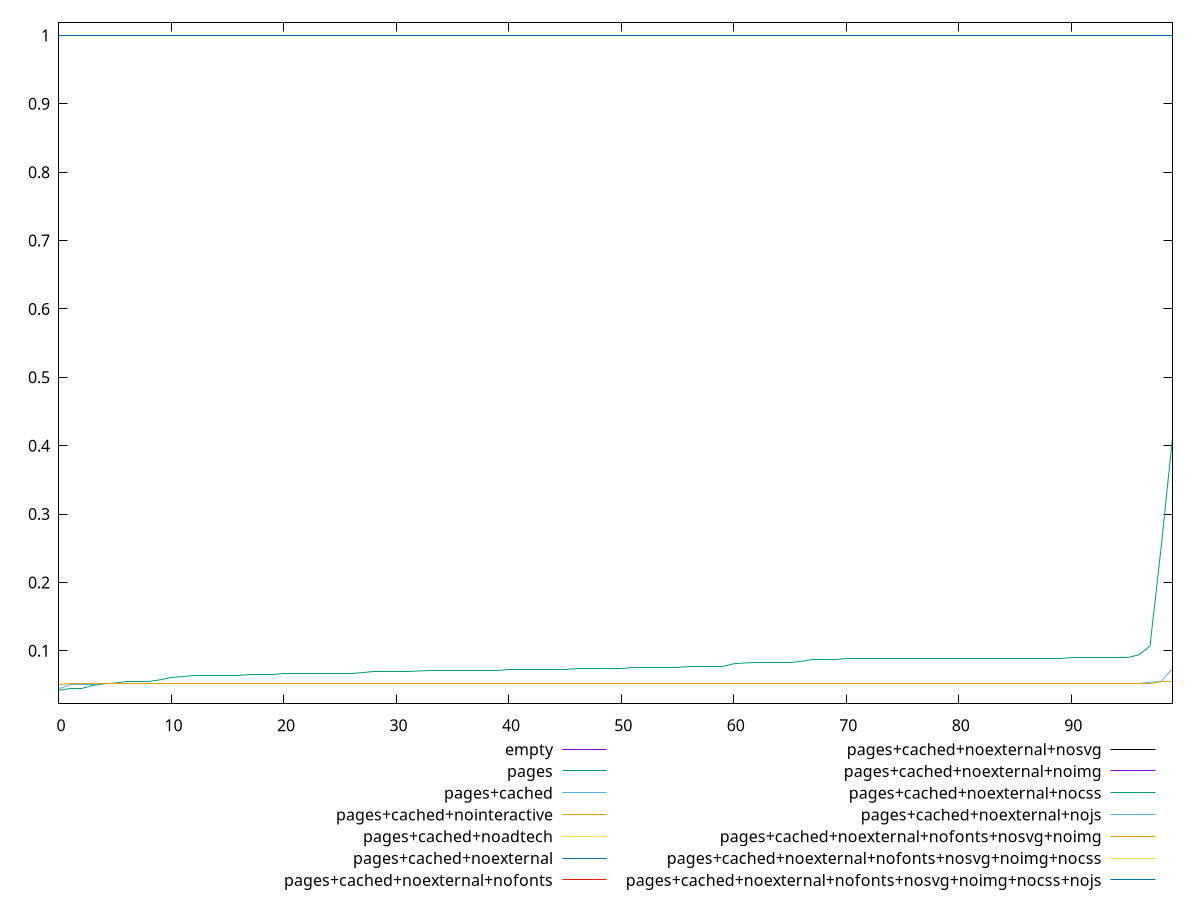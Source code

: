 reset

$empty <<EOF
0 1
1 1
2 1
3 1
4 1
5 1
6 1
7 1
8 1
9 1
10 1
11 1
12 1
13 1
14 1
15 1
16 1
17 1
18 1
19 1
20 1
21 1
22 1
23 1
24 1
25 1
26 1
27 1
28 1
29 1
30 1
31 1
32 1
33 1
34 1
35 1
36 1
37 1
38 1
39 1
40 1
41 1
42 1
43 1
44 1
45 1
46 1
47 1
48 1
49 1
50 1
51 1
52 1
53 1
54 1
55 1
56 1
57 1
58 1
59 1
60 1
61 1
62 1
63 1
64 1
65 1
66 1
67 1
68 1
69 1
70 1
71 1
72 1
73 1
74 1
75 1
76 1
77 1
78 1
79 1
80 1
81 1
82 1
83 1
84 1
85 1
86 1
87 1
88 1
89 1
90 1
91 1
92 1
93 1
94 1
95 1
96 1
97 1
98 1
99 1
EOF

$pages <<EOF
0 0.04235294117647059
1 0.04470588235294115
2 0.04470588235294115
3 0.04941176470588232
4 0.051764705882352935
5 0.052941176470588214
6 0.05529411764705883
7 0.05529411764705883
8 0.05529411764705883
9 0.057647058823529385
10 0.06117647058823528
11 0.062352941176470555
12 0.06352941176470589
13 0.06352941176470589
14 0.06470588235294117
15 0.06470588235294117
16 0.06470588235294117
17 0.06588235294117645
18 0.06588235294117645
19 0.06588235294117645
20 0.06705882352941173
21 0.06705882352941173
22 0.06705882352941173
23 0.06705882352941173
24 0.06705882352941173
25 0.06705882352941173
26 0.06705882352941173
27 0.06823529411764706
28 0.06941176470588234
29 0.06941176470588234
30 0.06941176470588234
31 0.06941176470588234
32 0.07058823529411762
33 0.07176470588235295
34 0.07176470588235295
35 0.07176470588235295
36 0.07176470588235295
37 0.07176470588235295
38 0.07176470588235295
39 0.07176470588235295
40 0.07294117647058823
41 0.07294117647058823
42 0.07294117647058823
43 0.07294117647058823
44 0.07294117647058823
45 0.07294117647058823
46 0.07411764705882351
47 0.07411764705882351
48 0.07411764705882351
49 0.07411764705882351
50 0.07411764705882351
51 0.07529411764705879
52 0.07529411764705879
53 0.07529411764705879
54 0.07529411764705879
55 0.07529411764705879
56 0.07647058823529412
57 0.07647058823529412
58 0.07647058823529412
59 0.07647058823529412
60 0.0811764705882353
61 0.08235294117647057
62 0.08352941176470585
63 0.08352941176470585
64 0.08352941176470585
65 0.08352941176470585
66 0.08470588235294119
67 0.08705882352941174
68 0.08705882352941174
69 0.08705882352941174
70 0.08823529411764702
71 0.08823529411764702
72 0.08823529411764702
73 0.08823529411764702
74 0.08823529411764702
75 0.08823529411764702
76 0.08823529411764702
77 0.08823529411764702
78 0.08823529411764702
79 0.08823529411764702
80 0.08823529411764702
81 0.08823529411764702
82 0.08823529411764702
83 0.08823529411764702
84 0.08823529411764702
85 0.08941176470588236
86 0.08941176470588236
87 0.08941176470588236
88 0.08941176470588236
89 0.08941176470588236
90 0.09058823529411764
91 0.09058823529411764
92 0.09058823529411764
93 0.09058823529411764
94 0.09058823529411764
95 0.09058823529411764
96 0.09411764705882353
97 0.10705882352941176
98 0.2529411764705882
99 0.4117647058823529
EOF

$pagesCached <<EOF
0 0.04470588235294115
1 0.050588235294117656
2 0.050588235294117656
3 0.050588235294117656
4 0.051764705882352935
5 0.051764705882352935
6 0.051764705882352935
7 0.051764705882352935
8 0.051764705882352935
9 0.051764705882352935
10 0.051764705882352935
11 0.051764705882352935
12 0.051764705882352935
13 0.051764705882352935
14 0.051764705882352935
15 0.051764705882352935
16 0.051764705882352935
17 0.051764705882352935
18 0.051764705882352935
19 0.051764705882352935
20 0.051764705882352935
21 0.051764705882352935
22 0.051764705882352935
23 0.051764705882352935
24 0.051764705882352935
25 0.051764705882352935
26 0.051764705882352935
27 0.051764705882352935
28 0.051764705882352935
29 0.051764705882352935
30 0.051764705882352935
31 0.051764705882352935
32 0.051764705882352935
33 0.051764705882352935
34 0.051764705882352935
35 0.051764705882352935
36 0.051764705882352935
37 0.051764705882352935
38 0.051764705882352935
39 0.051764705882352935
40 0.051764705882352935
41 0.051764705882352935
42 0.051764705882352935
43 0.051764705882352935
44 0.051764705882352935
45 0.051764705882352935
46 0.051764705882352935
47 0.051764705882352935
48 0.051764705882352935
49 0.051764705882352935
50 0.051764705882352935
51 0.051764705882352935
52 0.051764705882352935
53 0.051764705882352935
54 0.051764705882352935
55 0.051764705882352935
56 0.051764705882352935
57 0.051764705882352935
58 0.051764705882352935
59 0.051764705882352935
60 0.051764705882352935
61 0.051764705882352935
62 0.051764705882352935
63 0.051764705882352935
64 0.051764705882352935
65 0.051764705882352935
66 0.051764705882352935
67 0.051764705882352935
68 0.051764705882352935
69 0.051764705882352935
70 0.051764705882352935
71 0.051764705882352935
72 0.051764705882352935
73 0.051764705882352935
74 0.051764705882352935
75 0.051764705882352935
76 0.051764705882352935
77 0.052941176470588214
78 0.052941176470588214
79 0.052941176470588214
80 0.052941176470588214
81 0.052941176470588214
82 0.052941176470588214
83 0.052941176470588214
84 0.052941176470588214
85 0.052941176470588214
86 0.052941176470588214
87 0.052941176470588214
88 0.052941176470588214
89 0.052941176470588214
90 0.052941176470588214
91 0.052941176470588214
92 0.052941176470588214
93 0.052941176470588214
94 0.052941176470588214
95 0.052941176470588214
96 0.052941176470588214
97 0.05411764705882349
98 0.05529411764705883
99 0.07411764705882351
EOF

$pagesCachedNointeractive <<EOF
0 0.050588235294117656
1 0.051764705882352935
2 0.051764705882352935
3 0.051764705882352935
4 0.051764705882352935
5 0.051764705882352935
6 0.051764705882352935
7 0.051764705882352935
8 0.051764705882352935
9 0.051764705882352935
10 0.051764705882352935
11 0.051764705882352935
12 0.051764705882352935
13 0.051764705882352935
14 0.051764705882352935
15 0.051764705882352935
16 0.051764705882352935
17 0.051764705882352935
18 0.051764705882352935
19 0.051764705882352935
20 0.051764705882352935
21 0.051764705882352935
22 0.051764705882352935
23 0.051764705882352935
24 0.051764705882352935
25 0.051764705882352935
26 0.051764705882352935
27 0.051764705882352935
28 0.051764705882352935
29 0.051764705882352935
30 0.051764705882352935
31 0.051764705882352935
32 0.051764705882352935
33 0.051764705882352935
34 0.051764705882352935
35 0.051764705882352935
36 0.051764705882352935
37 0.051764705882352935
38 0.051764705882352935
39 0.051764705882352935
40 0.051764705882352935
41 0.051764705882352935
42 0.051764705882352935
43 0.051764705882352935
44 0.051764705882352935
45 0.051764705882352935
46 0.051764705882352935
47 0.051764705882352935
48 0.051764705882352935
49 0.051764705882352935
50 0.051764705882352935
51 0.051764705882352935
52 0.051764705882352935
53 0.051764705882352935
54 0.051764705882352935
55 0.051764705882352935
56 0.051764705882352935
57 0.051764705882352935
58 0.051764705882352935
59 0.051764705882352935
60 0.051764705882352935
61 0.051764705882352935
62 0.051764705882352935
63 0.051764705882352935
64 0.051764705882352935
65 0.051764705882352935
66 0.051764705882352935
67 0.051764705882352935
68 0.051764705882352935
69 0.051764705882352935
70 0.051764705882352935
71 0.051764705882352935
72 0.051764705882352935
73 0.051764705882352935
74 0.051764705882352935
75 0.051764705882352935
76 0.051764705882352935
77 0.051764705882352935
78 0.051764705882352935
79 0.051764705882352935
80 0.051764705882352935
81 0.051764705882352935
82 0.051764705882352935
83 0.051764705882352935
84 0.051764705882352935
85 0.051764705882352935
86 0.051764705882352935
87 0.052941176470588214
88 0.052941176470588214
89 0.052941176470588214
90 0.052941176470588214
91 0.052941176470588214
92 0.052941176470588214
93 0.052941176470588214
94 0.052941176470588214
95 0.052941176470588214
96 0.052941176470588214
97 0.052941176470588214
98 0.05529411764705883
99 0.05529411764705883
EOF

$pagesCachedNoadtech <<EOF
0 1
1 1
2 1
3 1
4 1
5 1
6 1
7 1
8 1
9 1
10 1
11 1
12 1
13 1
14 1
15 1
16 1
17 1
18 1
19 1
20 1
21 1
22 1
23 1
24 1
25 1
26 1
27 1
28 1
29 1
30 1
31 1
32 1
33 1
34 1
35 1
36 1
37 1
38 1
39 1
40 1
41 1
42 1
43 1
44 1
45 1
46 1
47 1
48 1
49 1
50 1
51 1
52 1
53 1
54 1
55 1
56 1
57 1
58 1
59 1
60 1
61 1
62 1
63 1
64 1
65 1
66 1
67 1
68 1
69 1
70 1
71 1
72 1
73 1
74 1
75 1
76 1
77 1
78 1
79 1
80 1
81 1
82 1
83 1
84 1
85 1
86 1
87 1
88 1
89 1
90 1
91 1
92 1
93 1
94 1
95 1
96 1
97 1
98 1
99 1
EOF

$pagesCachedNoexternal <<EOF
0 1
1 1
2 1
3 1
4 1
5 1
6 1
7 1
8 1
9 1
10 1
11 1
12 1
13 1
14 1
15 1
16 1
17 1
18 1
19 1
20 1
21 1
22 1
23 1
24 1
25 1
26 1
27 1
28 1
29 1
30 1
31 1
32 1
33 1
34 1
35 1
36 1
37 1
38 1
39 1
40 1
41 1
42 1
43 1
44 1
45 1
46 1
47 1
48 1
49 1
50 1
51 1
52 1
53 1
54 1
55 1
56 1
57 1
58 1
59 1
60 1
61 1
62 1
63 1
64 1
65 1
66 1
67 1
68 1
69 1
70 1
71 1
72 1
73 1
74 1
75 1
76 1
77 1
78 1
79 1
80 1
81 1
82 1
83 1
84 1
85 1
86 1
87 1
88 1
89 1
90 1
91 1
92 1
93 1
94 1
95 1
96 1
97 1
98 1
99 1
EOF

$pagesCachedNoexternalNofonts <<EOF
0 1
1 1
2 1
3 1
4 1
5 1
6 1
7 1
8 1
9 1
10 1
11 1
12 1
13 1
14 1
15 1
16 1
17 1
18 1
19 1
20 1
21 1
22 1
23 1
24 1
25 1
26 1
27 1
28 1
29 1
30 1
31 1
32 1
33 1
34 1
35 1
36 1
37 1
38 1
39 1
40 1
41 1
42 1
43 1
44 1
45 1
46 1
47 1
48 1
49 1
50 1
51 1
52 1
53 1
54 1
55 1
56 1
57 1
58 1
59 1
60 1
61 1
62 1
63 1
64 1
65 1
66 1
67 1
68 1
69 1
70 1
71 1
72 1
73 1
74 1
75 1
76 1
77 1
78 1
79 1
80 1
81 1
82 1
83 1
84 1
85 1
86 1
87 1
88 1
89 1
90 1
91 1
92 1
93 1
94 1
95 1
96 1
97 1
98 1
99 1
EOF

$pagesCachedNoexternalNosvg <<EOF
0 1
1 1
2 1
3 1
4 1
5 1
6 1
7 1
8 1
9 1
10 1
11 1
12 1
13 1
14 1
15 1
16 1
17 1
18 1
19 1
20 1
21 1
22 1
23 1
24 1
25 1
26 1
27 1
28 1
29 1
30 1
31 1
32 1
33 1
34 1
35 1
36 1
37 1
38 1
39 1
40 1
41 1
42 1
43 1
44 1
45 1
46 1
47 1
48 1
49 1
50 1
51 1
52 1
53 1
54 1
55 1
56 1
57 1
58 1
59 1
60 1
61 1
62 1
63 1
64 1
65 1
66 1
67 1
68 1
69 1
70 1
71 1
72 1
73 1
74 1
75 1
76 1
77 1
78 1
79 1
80 1
81 1
82 1
83 1
84 1
85 1
86 1
87 1
88 1
89 1
90 1
91 1
92 1
93 1
94 1
95 1
96 1
97 1
98 1
99 1
EOF

$pagesCachedNoexternalNoimg <<EOF
0 1
1 1
2 1
3 1
4 1
5 1
6 1
7 1
8 1
9 1
10 1
11 1
12 1
13 1
14 1
15 1
16 1
17 1
18 1
19 1
20 1
21 1
22 1
23 1
24 1
25 1
26 1
27 1
28 1
29 1
30 1
31 1
32 1
33 1
34 1
35 1
36 1
37 1
38 1
39 1
40 1
41 1
42 1
43 1
44 1
45 1
46 1
47 1
48 1
49 1
50 1
51 1
52 1
53 1
54 1
55 1
56 1
57 1
58 1
59 1
60 1
61 1
62 1
63 1
64 1
65 1
66 1
67 1
68 1
69 1
70 1
71 1
72 1
73 1
74 1
75 1
76 1
77 1
78 1
79 1
80 1
81 1
82 1
83 1
84 1
85 1
86 1
87 1
88 1
89 1
90 1
91 1
92 1
93 1
94 1
95 1
96 1
97 1
98 1
99 1
EOF

$pagesCachedNoexternalNocss <<EOF
0 1
1 1
2 1
3 1
4 1
5 1
6 1
7 1
8 1
9 1
10 1
11 1
12 1
13 1
14 1
15 1
16 1
17 1
18 1
19 1
20 1
21 1
22 1
23 1
24 1
25 1
26 1
27 1
28 1
29 1
30 1
31 1
32 1
33 1
34 1
35 1
36 1
37 1
38 1
39 1
40 1
41 1
42 1
43 1
44 1
45 1
46 1
47 1
48 1
49 1
50 1
51 1
52 1
53 1
54 1
55 1
56 1
57 1
58 1
59 1
60 1
61 1
62 1
63 1
64 1
65 1
66 1
67 1
68 1
69 1
70 1
71 1
72 1
73 1
74 1
75 1
76 1
77 1
78 1
79 1
80 1
81 1
82 1
83 1
84 1
85 1
86 1
87 1
88 1
89 1
90 1
91 1
92 1
93 1
94 1
95 1
96 1
97 1
98 1
99 1
EOF

$pagesCachedNoexternalNojs <<EOF
0 1
1 1
2 1
3 1
4 1
5 1
6 1
7 1
8 1
9 1
10 1
11 1
12 1
13 1
14 1
15 1
16 1
17 1
18 1
19 1
20 1
21 1
22 1
23 1
24 1
25 1
26 1
27 1
28 1
29 1
30 1
31 1
32 1
33 1
34 1
35 1
36 1
37 1
38 1
39 1
40 1
41 1
42 1
43 1
44 1
45 1
46 1
47 1
48 1
49 1
50 1
51 1
52 1
53 1
54 1
55 1
56 1
57 1
58 1
59 1
60 1
61 1
62 1
63 1
64 1
65 1
66 1
67 1
68 1
69 1
70 1
71 1
72 1
73 1
74 1
75 1
76 1
77 1
78 1
79 1
80 1
81 1
82 1
83 1
84 1
85 1
86 1
87 1
88 1
89 1
90 1
91 1
92 1
93 1
94 1
95 1
96 1
97 1
98 1
99 1
EOF

$pagesCachedNoexternalNofontsNosvgNoimg <<EOF
0 1
1 1
2 1
3 1
4 1
5 1
6 1
7 1
8 1
9 1
10 1
11 1
12 1
13 1
14 1
15 1
16 1
17 1
18 1
19 1
20 1
21 1
22 1
23 1
24 1
25 1
26 1
27 1
28 1
29 1
30 1
31 1
32 1
33 1
34 1
35 1
36 1
37 1
38 1
39 1
40 1
41 1
42 1
43 1
44 1
45 1
46 1
47 1
48 1
49 1
50 1
51 1
52 1
53 1
54 1
55 1
56 1
57 1
58 1
59 1
60 1
61 1
62 1
63 1
64 1
65 1
66 1
67 1
68 1
69 1
70 1
71 1
72 1
73 1
74 1
75 1
76 1
77 1
78 1
79 1
80 1
81 1
82 1
83 1
84 1
85 1
86 1
87 1
88 1
89 1
90 1
91 1
92 1
93 1
94 1
95 1
96 1
97 1
98 1
99 1
EOF

$pagesCachedNoexternalNofontsNosvgNoimgNocss <<EOF
0 1
1 1
2 1
3 1
4 1
5 1
6 1
7 1
8 1
9 1
10 1
11 1
12 1
13 1
14 1
15 1
16 1
17 1
18 1
19 1
20 1
21 1
22 1
23 1
24 1
25 1
26 1
27 1
28 1
29 1
30 1
31 1
32 1
33 1
34 1
35 1
36 1
37 1
38 1
39 1
40 1
41 1
42 1
43 1
44 1
45 1
46 1
47 1
48 1
49 1
50 1
51 1
52 1
53 1
54 1
55 1
56 1
57 1
58 1
59 1
60 1
61 1
62 1
63 1
64 1
65 1
66 1
67 1
68 1
69 1
70 1
71 1
72 1
73 1
74 1
75 1
76 1
77 1
78 1
79 1
80 1
81 1
82 1
83 1
84 1
85 1
86 1
87 1
88 1
89 1
90 1
91 1
92 1
93 1
94 1
95 1
96 1
97 1
98 1
99 1
EOF

$pagesCachedNoexternalNofontsNosvgNoimgNocssNojs <<EOF
0 1
1 1
2 1
3 1
4 1
5 1
6 1
7 1
8 1
9 1
10 1
11 1
12 1
13 1
14 1
15 1
16 1
17 1
18 1
19 1
20 1
21 1
22 1
23 1
24 1
25 1
26 1
27 1
28 1
29 1
30 1
31 1
32 1
33 1
34 1
35 1
36 1
37 1
38 1
39 1
40 1
41 1
42 1
43 1
44 1
45 1
46 1
47 1
48 1
49 1
50 1
51 1
52 1
53 1
54 1
55 1
56 1
57 1
58 1
59 1
60 1
61 1
62 1
63 1
64 1
65 1
66 1
67 1
68 1
69 1
70 1
71 1
72 1
73 1
74 1
75 1
76 1
77 1
78 1
79 1
80 1
81 1
82 1
83 1
84 1
85 1
86 1
87 1
88 1
89 1
90 1
91 1
92 1
93 1
94 1
95 1
96 1
97 1
98 1
99 1
EOF

set key outside below
set xrange [0:99]
set yrange [0.023200000000000005:1.0191529411764706]
set terminal svg size 640, 620 enhanced background rgb 'white'
set output "report_00007_2020-12-11T15:55:29.892Z/unused-javascript/comparison/sorted/all_score.svg"

plot $empty title "empty" with line, \
     $pages title "pages" with line, \
     $pagesCached title "pages+cached" with line, \
     $pagesCachedNointeractive title "pages+cached+nointeractive" with line, \
     $pagesCachedNoadtech title "pages+cached+noadtech" with line, \
     $pagesCachedNoexternal title "pages+cached+noexternal" with line, \
     $pagesCachedNoexternalNofonts title "pages+cached+noexternal+nofonts" with line, \
     $pagesCachedNoexternalNosvg title "pages+cached+noexternal+nosvg" with line, \
     $pagesCachedNoexternalNoimg title "pages+cached+noexternal+noimg" with line, \
     $pagesCachedNoexternalNocss title "pages+cached+noexternal+nocss" with line, \
     $pagesCachedNoexternalNojs title "pages+cached+noexternal+nojs" with line, \
     $pagesCachedNoexternalNofontsNosvgNoimg title "pages+cached+noexternal+nofonts+nosvg+noimg" with line, \
     $pagesCachedNoexternalNofontsNosvgNoimgNocss title "pages+cached+noexternal+nofonts+nosvg+noimg+nocss" with line, \
     $pagesCachedNoexternalNofontsNosvgNoimgNocssNojs title "pages+cached+noexternal+nofonts+nosvg+noimg+nocss+nojs" with line

reset
